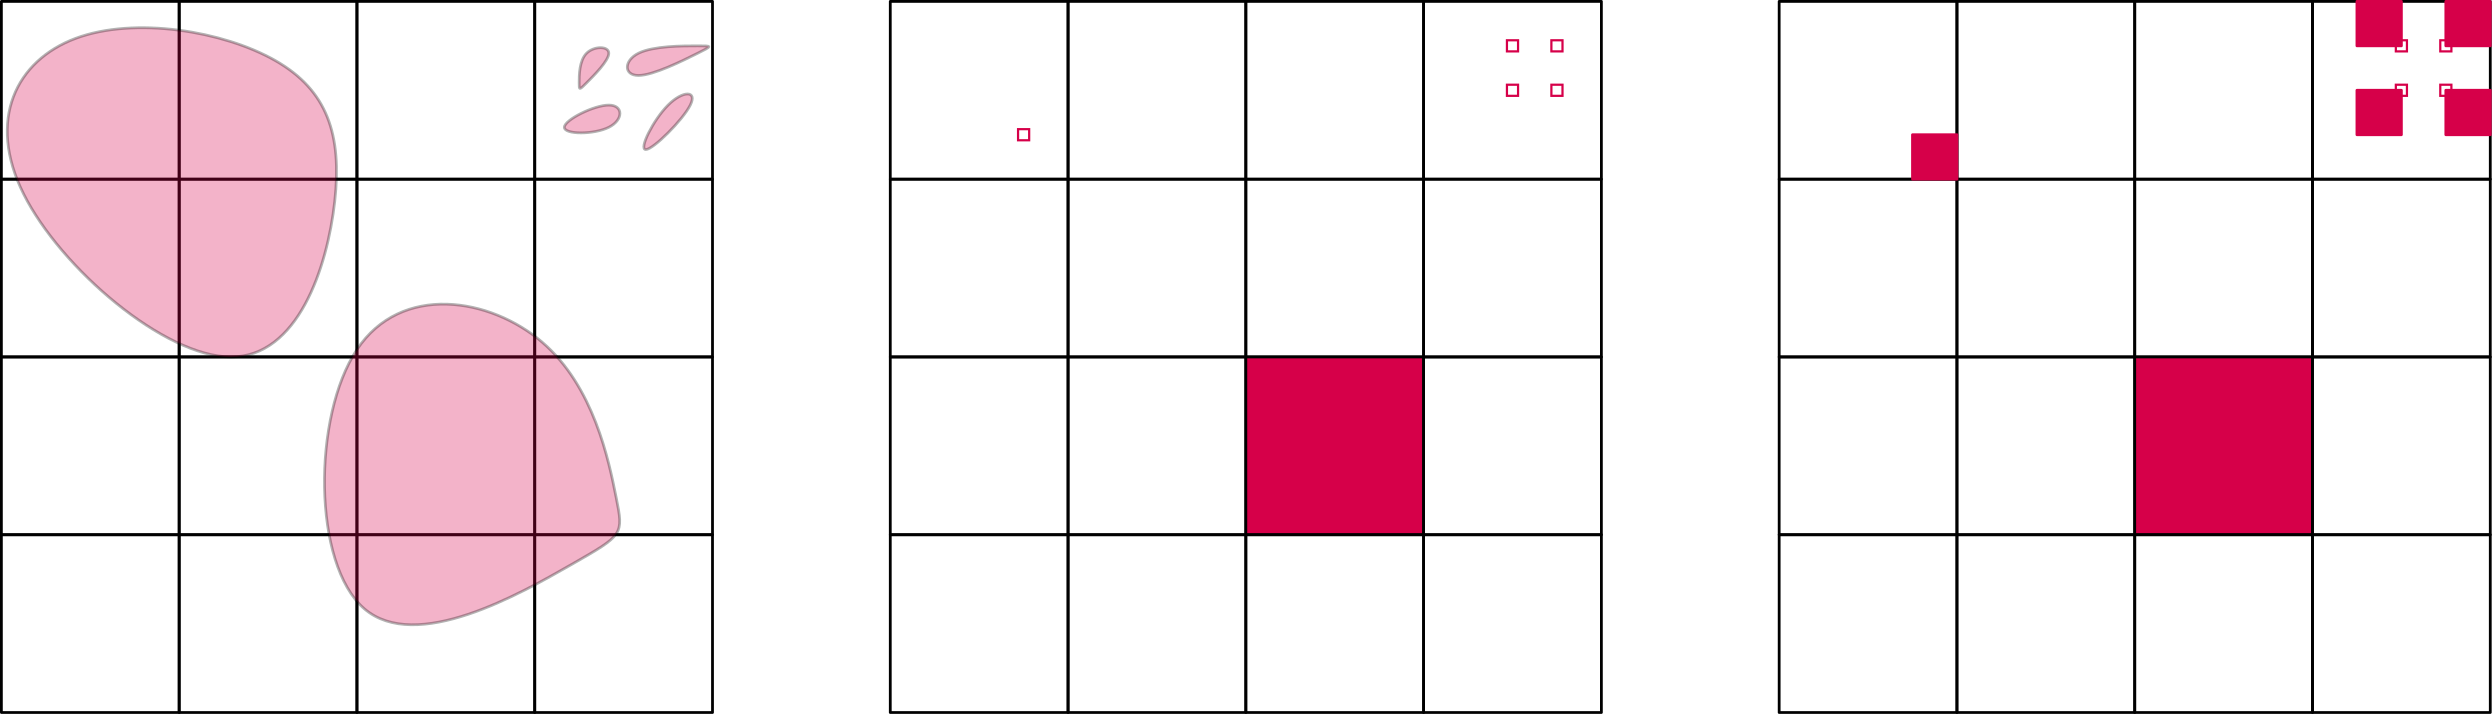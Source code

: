 <?xml version="1.0"?>
<!DOCTYPE ipe SYSTEM "ipe.dtd">
<ipe version="70206" creator="Ipe 7.2.7">
<info created="D:20180223164250" modified="D:20180223164250"/>
<ipestyle name="bettinacolors">
<color name="Bettina blue" value="0 0.4 0.796"/>
<color name="Bettina green" value="0.282 0.557 0"/>
<color name="Bettina yellow" value="1 0.604 0"/>
<color name="Bettina red" value="0.836 0 0.289"/>
</ipestyle>
<ipestyle name="tuecolors">
<color name="TUe red" value="0.967 0.192 0.192"/>
<color name="TUe cyan" value="0 0.635 0.871"/>
<color name="TUe blue" value="0 0.4 0.8"/>
<color name="TUe green" value="0.518 0.824 0"/>
<color name="TUe orange" value="1 0.604 0"/>
<color name="TUe darkred" value="0.839 0 0.29"/>
<color name="TUe darkpink" value="0.839 0 0.482"/>
<color name="TUe purple" value="0.678 0.125 0.678"/>
<color name="TUe darkblue" value="0.063 0.063 0.451"/>
<color name="TUe yellow" value="1 0.867 0"/>
<color name="TUe lime" value="0.808 0.875 0"/>
<color name="TUe aqua" value="0 0.675 0.51"/>
<color name="TUe marine" value="0 0.573 0.71"/>
</ipestyle>
<ipestyle name="extendedcolors">
<color name="CB light blue" value="0.651 0.807 0.89"/>
<color name="CB dark blue" value="0.121 0.47 0.705"/>
<color name="CB light green" value="0.698 0.874 0.541"/>
<color name="CB dark green" value="0.2 0.627 0.172"/>
<color name="CB light red" value="0.984 0.603 0.6"/>
<color name="CB dark red" value="0.89 0.102 0.109"/>
<color name="CB light orange" value="0.992 0.749 0.435"/>
<color name="CB dark orange" value="1 0.498 0"/>
<color name="CB light purple" value="0.792 0.698 0.839"/>
<color name="CB dark purple" value="0.415 0.239 0.603"/>
<color name="CB yellow" value="1 1 0.6"/>
<color name="CB brown" value="0.694 0.349 0.157"/>
<color name="CART 1" value="0.145 0.737 0.612"/>
<color name="CART 2" value="0.533 0.78 0.396"/>
<color name="CART 3" value="0.561 0.737 0.757"/>
<color name="CART 4" value="0.604 0.839 0.741"/>
<color name="CART 5" value="0.706 0.592 0.506"/>
<color name="CART 6" value="0.733 0.718 0.349"/>
<color name="CART 7" value="0.831 0.878 0.353"/>
<color name="CART 8" value="0.835 0.725 0.541"/>
<color name="CART 9" value="0.867 0.529 0.475"/>
<color name="CART 10" value="0.996 0.965 0.608"/>
<color name="CART 11" value="0.996 0.859 0.706"/>
<color name="CART 12" value="0.98 0.714 0.58"/>
<color name="CART 13" value="1 0.8 0.302"/>
<color name="Gray 0.0" value="0"/>
<color name="Gray 0.1" value="0.1"/>
<color name="Gray 0.2" value="0.2"/>
<color name="Gray 0.3" value="0.3"/>
<color name="Gray 0.4" value="0.4"/>
<color name="Gray 0.5" value="0.5"/>
<color name="Gray 0.6" value="0.6"/>
<color name="Gray 0.7" value="0.7"/>
<color name="Gray 0.8" value="0.8"/>
<color name="Gray 0.9" value="0.9"/>
<color name="Gray 1.0" value="1"/>
<dashstyle name="W dashed normal" value="[1 1.7] 0"/>
<dashstyle name="W dashed heavier" value="[2 3] 0"/>
<dashstyle name="W dashed fat" value="[3 5.1] 0"/>
<dashstyle name="W dashed ultrafat" value="[5 8.5] 0"/>
<dashstyle name="W dot normal" value="[0.01 0.8] 0"/>
<dashstyle name="W dot heavier" value="[0.01 1.6] 0"/>
<dashstyle name="W dot fat" value="[0.01 2.4] 0"/>
<dashstyle name="W dot ultrafat" value="[0.01 4] 0"/>
</ipestyle>
<ipestyle name="grids">
<gridsize name="1 pt" value="1"/>
<gridsize name="2 pts" value="2"/>
<gridsize name="4 pts" value="4"/>
<gridsize name="8 pts (~3 mm)" value="8"/>
<gridsize name="16 pts (~6 mm)" value="16"/>
<gridsize name="32 pts (~12 mm)" value="32"/>
<gridsize name="10 pts (~3.5 mm)" value="10"/>
<gridsize name="20 pts (~7 mm)" value="20"/>
<gridsize name="14 pts (~5 mm)" value="14"/>
<gridsize name="28 pts (~10 mm)" value="28"/>
<gridsize name="56 pts (~20 mm)" value="56"/>
<anglesize name="90 deg" value="90"/>
<anglesize name="60 deg" value="60"/>
<anglesize name="45 deg" value="45"/>
<anglesize name="30 deg" value="30"/>
<anglesize name="22.5 deg" value="22.5"/>
<anglesize name="10 deg" value="10"/>
<anglesize name="5 deg" value="5"/>
</ipestyle>
<ipestyle name="sizes">
<pen name="heavier" value="0.8"/>
<pen name="fat" value="1.2"/>
<pen name="ultrafat" value="2"/>
<pen name="1" value="1"/>
<pen name="2" value="2"/>
<pen name="3" value="3"/>
<pen name="4" value="4"/>
<pen name="5" value="5"/>
<pen name="6" value="6"/>
<pen name="7" value="7"/>
<pen name="8" value="8"/>
<pen name="9" value="9"/>
<pen name="10" value="10"/>
<symbolsize name="large" value="5"/>
<symbolsize name="1" value="1"/>
<symbolsize name="2" value="2"/>
<symbolsize name="3" value="3"/>
<symbolsize name="4" value="4"/>
<symbolsize name="5" value="5"/>
<symbolsize name="6" value="6"/>
<symbolsize name="7" value="7"/>
<symbolsize name="8" value="8"/>
<symbolsize name="9" value="9"/>
<symbolsize name="10" value="10"/>
<symbolsize name="small" value="2"/>
<symbolsize name="tiny" value="1.1"/>
<arrowsize name="large" value="10"/>
<arrowsize name="small" value="5"/>
<arrowsize name="tiny" value="3"/>
</ipestyle>
<ipestyle name="text">
<textsize name="large" value="\large"/>
<textsize name="small" value="\small"/>
<textsize name="tiny" value="\tiny"/>
<textsize name="Large" value="\Large"/>
<textsize name="LARGE" value="\LARGE"/>
<textsize name="huge" value="\huge"/>
<textsize name="Huge" value="\Huge"/>
<textsize name="footnote" value="\footnotesize"/>
<textstyle name="center" begin="\begin{center}" end="\end{center}"/>
<textstyle name="itemize" begin="\begin{itemize}" end="\end{itemize}"/>
<textstyle name="item" begin="\begin{itemize}\item{}" end="\end{itemize}"/>
</ipestyle>
<ipestyle name="transparency">
<opacity name="10%" value="0.1"/>
<opacity name="20%" value="0.2"/>
<opacity name="30%" value="0.3"/>
<opacity name="40%" value="0.4"/>
<opacity name="50%" value="0.5"/>
<opacity name="60%" value="0.6"/>
<opacity name="70%" value="0.7"/>
<opacity name="80%" value="0.8"/>
<opacity name="90%" value="0.9"/>
</ipestyle>
<ipestyle name="trimmed">
<symbol name="arrow/arc(spx)">
<path stroke="sym-stroke" fill="sym-stroke" pen="sym-pen">
0 0 m
-1 0.333 l
-1 -0.333 l
h
</path>
</symbol>
<symbol name="arrow/farc(spx)">
<path stroke="sym-stroke" fill="white" pen="sym-pen">
0 0 m
-1 0.333 l
-1 -0.333 l
h
</path>
</symbol>
<symbol name="arrow/ptarc(spx)">
<path stroke="sym-stroke" fill="sym-stroke" pen="sym-pen">
0 0 m
-1 0.333 l
-0.8 0 l
-1 -0.333 l
h
</path>
</symbol>
<symbol name="arrow/fptarc(spx)">
<path stroke="sym-stroke" fill="white" pen="sym-pen">
0 0 m
-1 0.333 l
-0.8 0 l
-1 -0.333 l
h
</path>
</symbol>
<symbol name="mark/circle(sx)" transformations="translations">
<path fill="sym-stroke">
0.6 0 0 0.6 0 0 e
0.4 0 0 0.4 0 0 e
</path>
</symbol>
<symbol name="mark/disk(sx)" transformations="translations">
<path fill="sym-stroke">
0.6 0 0 0.6 0 0 e
</path>
</symbol>
<symbol name="mark/fdisk(sfx)" transformations="translations">
<group>
<path fill="sym-fill">
0.5 0 0 0.5 0 0 e
</path>
<path fill="sym-stroke" fillrule="eofill">
0.6 0 0 0.6 0 0 e
0.4 0 0 0.4 0 0 e
</path>
</group>
</symbol>
<symbol name="mark/box(sx)" transformations="translations">
<path fill="sym-stroke" fillrule="eofill">
-0.6 -0.6 m
0.6 -0.6 l
0.6 0.6 l
-0.6 0.6 l
h
-0.4 -0.4 m
0.4 -0.4 l
0.4 0.4 l
-0.4 0.4 l
h
</path>
</symbol>
<symbol name="mark/square(sx)" transformations="translations">
<path fill="sym-stroke">
-0.6 -0.6 m
0.6 -0.6 l
0.6 0.6 l
-0.6 0.6 l
h
</path>
</symbol>
<symbol name="mark/fsquare(sfx)" transformations="translations">
<group>
<path fill="sym-fill">
-0.5 -0.5 m
0.5 -0.5 l
0.5 0.5 l
-0.5 0.5 l
h
</path>
<path fill="sym-stroke" fillrule="eofill">
-0.6 -0.6 m
0.6 -0.6 l
0.6 0.6 l
-0.6 0.6 l
h
-0.4 -0.4 m
0.4 -0.4 l
0.4 0.4 l
-0.4 0.4 l
h
</path>
</group>
</symbol>
<symbol name="mark/cross(sx)" transformations="translations">
<group>
<path fill="sym-stroke">
-0.43 -0.57 m
0.57 0.43 l
0.43 0.57 l
-0.57 -0.43 l
h
</path>
<path fill="sym-stroke">
-0.43 0.57 m
0.57 -0.43 l
0.43 -0.57 l
-0.57 0.43 l
h
</path>
</group>
</symbol>
<symbol name="arrow/fnormal(spx)">
<path stroke="sym-stroke" fill="white" pen="sym-pen">
0 0 m
-1 0.333 l
-1 -0.333 l
h
</path>
</symbol>
<symbol name="arrow/pointed(spx)">
<path stroke="sym-stroke" fill="sym-stroke" pen="sym-pen">
0 0 m
-1 0.333 l
-0.8 0 l
-1 -0.333 l
h
</path>
</symbol>
<symbol name="arrow/fpointed(spx)">
<path stroke="sym-stroke" fill="white" pen="sym-pen">
0 0 m
-1 0.333 l
-0.8 0 l
-1 -0.333 l
h
</path>
</symbol>
<symbol name="arrow/linear(spx)">
<path stroke="sym-stroke" pen="sym-pen">
-1 0.333 m
0 0 l
-1 -0.333 l
</path>
</symbol>
<symbol name="arrow/fdouble(spx)">
<path stroke="sym-stroke" fill="white" pen="sym-pen">
0 0 m
-1 0.333 l
-1 -0.333 l
h
-1 0 m
-2 0.333 l
-2 -0.333 l
h
</path>
</symbol>
<symbol name="arrow/double(spx)">
<path stroke="sym-stroke" fill="sym-stroke" pen="sym-pen">
0 0 m
-1 0.333 l
-1 -0.333 l
h
-1 0 m
-2 0.333 l
-2 -0.333 l
h
</path>
</symbol>
<tiling name="falling" angle="-60" step="4" width="1"/>
<tiling name="rising" angle="30" step="4" width="1"/>
</ipestyle>
<page>
<layer name="alpha"/>
<view layers="alpha" active="alpha"/>
<path layer="alpha" stroke="black" pen="1" cap="1" join="1">
64 768 m
64 704 l
128 704 l
128 768 l
h
</path>
<path stroke="black" pen="1" cap="1" join="1">
128 768 m
128 704 l
192 704 l
192 768 l
h
</path>
<path stroke="black" pen="1" cap="1" join="1">
192 704 m
192 640 l
128 640 l
128 704 l
h
</path>
<path stroke="black" pen="1" cap="1" join="1">
128 704 m
128 640 l
64 640 l
64 704 l
h
</path>
<path stroke="black" pen="1" cap="1" join="1">
64 640 m
64 576 l
128 576 l
128 640 l
h
</path>
<path stroke="black" pen="1" cap="1" join="1">
128 640 m
128 576 l
192 576 l
192 640 l
h
</path>
<path stroke="black" pen="1" cap="1" join="1">
192 640 m
192 576 l
256 576 l
256 640 l
h
</path>
<path stroke="black" pen="1" cap="1" join="1">
256 640 m
256 704 l
192 704 l
192 640 l
h
</path>
<path stroke="black" pen="1" cap="1" join="1">
192 704 m
192 768 l
256 768 l
256 704 l
h
</path>
<path stroke="black" pen="1" cap="1" join="1">
256 640 m
256 576 l
320 576 l
320 640 l
h
</path>
<path stroke="black" pen="1" cap="1" join="1">
320 640 m
320 704 l
256 704 l
256 640 l
h
</path>
<path stroke="black" pen="1" cap="1" join="1">
256 704 m
256 768 l
320 768 l
320 704 l
h
</path>
<path stroke="black" pen="1" cap="1" join="1">
320 576 m
320 512 l
256 512 l
256 576 l
h
</path>
<path stroke="black" pen="1" cap="1" join="1">
256 512 m
256 576 l
192 576 l
192 512 l
h
</path>
<path stroke="black" pen="1" cap="1" join="1">
192 576 m
192 512 l
128 512 l
128 576 l
h
</path>
<path stroke="black" pen="1" cap="1" join="1">
128 512 m
128 576 l
64 576 l
64 512 l
h
</path>
<path stroke="black" fill="Bettina red" pen="1" cap="1" join="1" opacity="30%">
272 656
176 672
176 512
288 576
288 576 u
</path>
<path stroke="black" fill="Bettina red" pen="1" cap="1" join="1" opacity="30%">
176 752
80 768
48 704
160 608
192 704 u
</path>
<path stroke="black" fill="Bettina red" pen="1" cap="1" join="1" opacity="30%">
272 752
288 752
272 736
272 736 u
</path>
<path stroke="black" fill="Bettina red" pen="1" cap="1" join="1" opacity="30%">
288 736
288 752
320 752
320 752 u
</path>
<path stroke="black" fill="Bettina red" pen="1" cap="1" join="1" opacity="30%">
288 720
288 736
256 720 u
</path>
<path stroke="black" fill="Bettina red" pen="1" cap="1" join="1" opacity="30%">
304 736
320 736
288 704 u
</path>
<path stroke="black" pen="1" cap="1" join="1">
384 768 m
384 704 l
448 704 l
448 768 l
h
</path>
<path matrix="1 0 0 1 64 0" stroke="black" pen="1" cap="1" join="1">
384 768 m
384 704 l
448 704 l
448 768 l
h
</path>
<path matrix="1 0 0 1 128 0" stroke="black" pen="1" cap="1" join="1">
384 768 m
384 704 l
448 704 l
448 768 l
h
</path>
<path matrix="1 0 0 1 192 0" stroke="black" pen="1" cap="1" join="1">
384 768 m
384 704 l
448 704 l
448 768 l
h
</path>
<path matrix="1 0 0 1 0 -64" stroke="black" pen="1" cap="1" join="1">
384 768 m
384 704 l
448 704 l
448 768 l
h
</path>
<path matrix="1 0 0 1 64 -64" stroke="black" pen="1" cap="1" join="1">
384 768 m
384 704 l
448 704 l
448 768 l
h
</path>
<path matrix="1 0 0 1 128 -64" stroke="black" pen="1" cap="1" join="1">
384 768 m
384 704 l
448 704 l
448 768 l
h
</path>
<path matrix="1 0 0 1 192 -64" stroke="black" pen="1" cap="1" join="1">
384 768 m
384 704 l
448 704 l
448 768 l
h
</path>
<path matrix="1 0 0 1 0 -128" stroke="black" pen="1" cap="1" join="1">
384 768 m
384 704 l
448 704 l
448 768 l
h
</path>
<path matrix="1 0 0 1 64 -128" stroke="black" pen="1" cap="1" join="1">
384 768 m
384 704 l
448 704 l
448 768 l
h
</path>
<path matrix="1 0 0 1 128 -128" stroke="black" fill="Bettina red" pen="1" cap="1" join="1">
384 768 m
384 704 l
448 704 l
448 768 l
h
</path>
<path matrix="1 0 0 1 192 -128" stroke="black" pen="1" cap="1" join="1">
384 768 m
384 704 l
448 704 l
448 768 l
h
</path>
<path matrix="1 0 0 1 0 -192" stroke="black" pen="1" cap="1" join="1">
384 768 m
384 704 l
448 704 l
448 768 l
h
</path>
<path matrix="1 0 0 1 64 -192" stroke="black" pen="1" cap="1" join="1">
384 768 m
384 704 l
448 704 l
448 768 l
h
</path>
<path matrix="1 0 0 1 128 -192" stroke="black" pen="1" cap="1" join="1">
384 768 m
384 704 l
448 704 l
448 768 l
h
</path>
<path matrix="1 0 0 1 192 -192" stroke="black" pen="1" cap="1" join="1">
384 768 m
384 704 l
448 704 l
448 768 l
h
</path>
<use name="mark/box(sx)" pos="608 752" size="4" stroke="Bettina red"/>
<use name="mark/box(sx)" pos="624 752" size="4" stroke="Bettina red"/>
<use name="mark/box(sx)" pos="608 736" size="4" stroke="Bettina red"/>
<use name="mark/box(sx)" pos="624 736" size="4" stroke="Bettina red"/>
<use name="mark/box(sx)" pos="432 720" size="4" stroke="Bettina red"/>
<path matrix="1 0 0 1 320 0" stroke="black" pen="1" cap="1" join="1">
384 768 m
384 704 l
448 704 l
448 768 l
h
</path>
<path matrix="1 0 0 1 384 0" stroke="black" pen="1" cap="1" join="1">
384 768 m
384 704 l
448 704 l
448 768 l
h
</path>
<path matrix="1 0 0 1 448 0" stroke="black" pen="1" cap="1" join="1">
384 768 m
384 704 l
448 704 l
448 768 l
h
</path>
<path matrix="1 0 0 1 512 0" stroke="black" pen="1" cap="1" join="1">
384 768 m
384 704 l
448 704 l
448 768 l
h
</path>
<path matrix="1 0 0 1 320 -64" stroke="black" pen="1" cap="1" join="1">
384 768 m
384 704 l
448 704 l
448 768 l
h
</path>
<path matrix="1 0 0 1 384 -64" stroke="black" pen="1" cap="1" join="1">
384 768 m
384 704 l
448 704 l
448 768 l
h
</path>
<path matrix="1 0 0 1 448 -64" stroke="black" pen="1" cap="1" join="1">
384 768 m
384 704 l
448 704 l
448 768 l
h
</path>
<path matrix="1 0 0 1 512 -64" stroke="black" pen="1" cap="1" join="1">
384 768 m
384 704 l
448 704 l
448 768 l
h
</path>
<path matrix="1 0 0 1 320 -128" stroke="black" pen="1" cap="1" join="1">
384 768 m
384 704 l
448 704 l
448 768 l
h
</path>
<path matrix="1 0 0 1 384 -128" stroke="black" pen="1" cap="1" join="1">
384 768 m
384 704 l
448 704 l
448 768 l
h
</path>
<path matrix="1 0 0 1 448 -128" stroke="black" fill="Bettina red" pen="1" cap="1" join="1">
384 768 m
384 704 l
448 704 l
448 768 l
h
</path>
<path matrix="1 0 0 1 512 -128" stroke="black" pen="1" cap="1" join="1">
384 768 m
384 704 l
448 704 l
448 768 l
h
</path>
<path matrix="1 0 0 1 320 -192" stroke="black" pen="1" cap="1" join="1">
384 768 m
384 704 l
448 704 l
448 768 l
h
</path>
<path matrix="1 0 0 1 384 -192" stroke="black" pen="1" cap="1" join="1">
384 768 m
384 704 l
448 704 l
448 768 l
h
</path>
<path matrix="1 0 0 1 448 -192" stroke="black" pen="1" cap="1" join="1">
384 768 m
384 704 l
448 704 l
448 768 l
h
</path>
<path matrix="1 0 0 1 512 -192" stroke="black" pen="1" cap="1" join="1">
384 768 m
384 704 l
448 704 l
448 768 l
h
</path>
<use matrix="1 0 0 1 320 0" name="mark/box(sx)" pos="608 752" size="4" stroke="Bettina red"/>
<use matrix="1 0 0 1 320 0" name="mark/box(sx)" pos="624 752" size="4" stroke="Bettina red"/>
<use matrix="1 0 0 1 320 0" name="mark/box(sx)" pos="608 736" size="4" stroke="Bettina red"/>
<use matrix="1 0 0 1 320 0" name="mark/box(sx)" pos="624 736" size="4" stroke="Bettina red"/>
<path stroke="Bettina red" fill="Bettina red" pen="1" cap="1" join="1">
768 720 m
768 704 l
752 704 l
752 720 l
h
</path>
<path stroke="Bettina red" fill="Bettina red" pen="1" cap="1" join="1">
928 736 m
928 720 l
912 720 l
912 736 l
h
</path>
<path stroke="Bettina red" fill="Bettina red" pen="1" cap="1" join="1">
928 752 m
928 768 l
912 768 l
912 752 l
h
</path>
<path stroke="Bettina red" fill="Bettina red" pen="1" cap="1" join="1">
944 752 m
944 768 l
960 768 l
960 752 l
h
</path>
<path stroke="Bettina red" fill="Bettina red" pen="1" cap="1" join="1">
944 736 m
944 720 l
960 720 l
960 736 l
h
</path>
</page>
</ipe>
